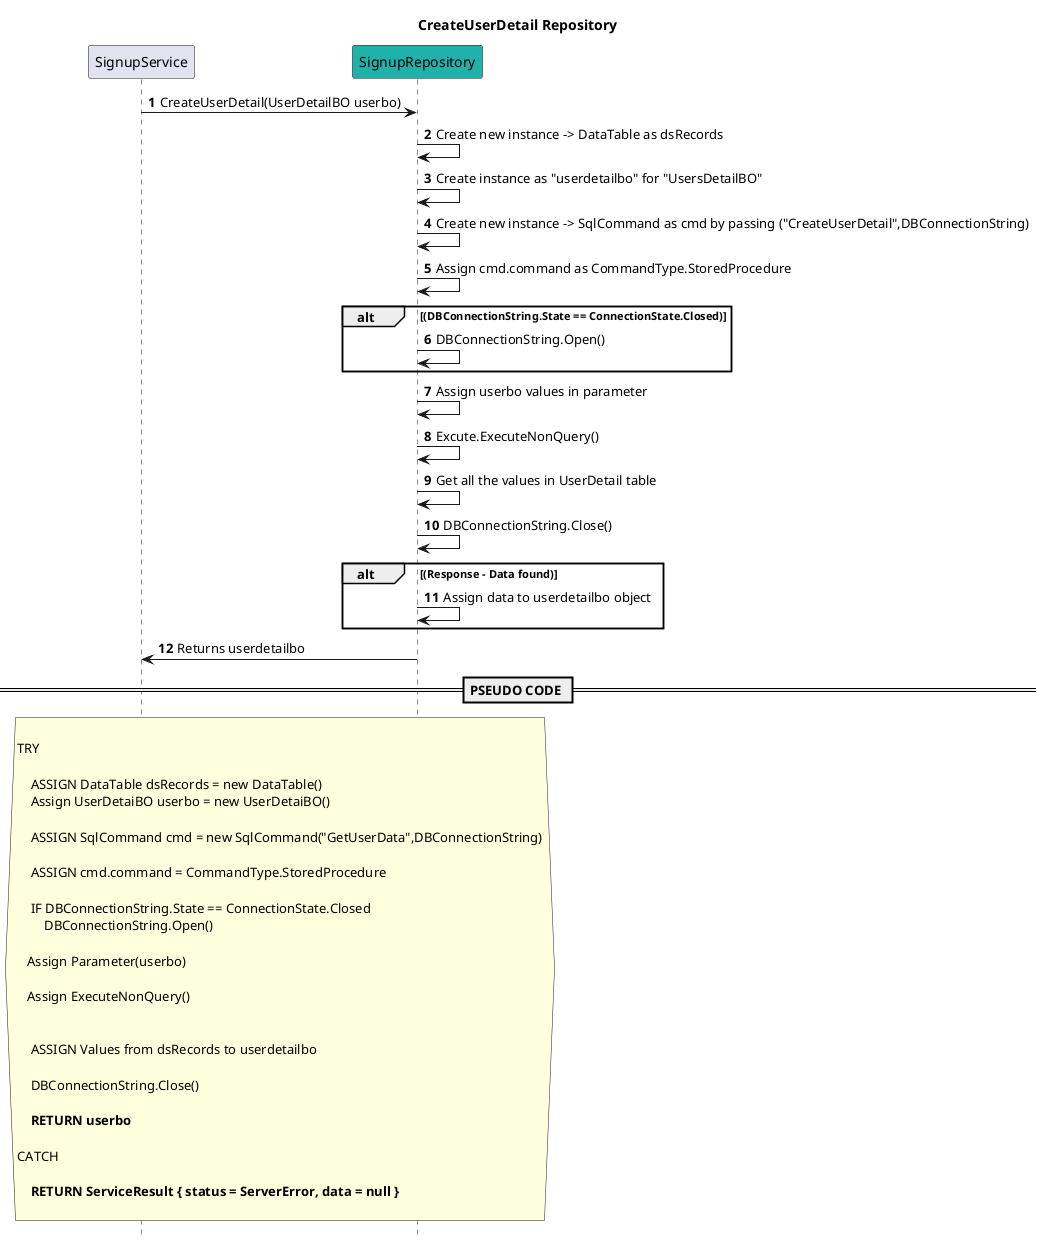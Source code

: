 @startuml

title CreateUserDetail Repository
autonumber
hide footbox

participant SignupService
participant SignupRepository #LightSeaGreen



 SignupService-> SignupRepository : CreateUserDetail(UserDetailBO userbo)

  SignupRepository->  SignupRepository : Create new instance -> DataTable as dsRecords

    SignupRepository-> SignupRepository: Create instance as "userdetailbo" for "UsersDetailBO"

    SignupRepository -> SignupRepository : Create new instance -> SqlCommand as cmd by passing ("CreateUserDetail",DBConnectionString)

    SignupRepository -> SignupRepository : Assign cmd.command as CommandType.StoredProcedure

   
    alt (DBConnectionString.State == ConnectionState.Closed)
        SignupRepository -> SignupRepository : DBConnectionString.Open()
    end

   SignupRepository -> SignupRepository : Assign userbo values in parameter
   SignupRepository -> SignupRepository : Excute.ExecuteNonQuery()


  SignupRepository-> SignupRepository: Get all the values in UserDetail table
    
    SignupRepository -> SignupRepository : DBConnectionString.Close()

alt (Response - Data found)
    SignupRepository-> SignupRepository:  Assign data to userdetailbo object
    
    end


   SignupRepository -> SignupService: Returns userdetailbo


== PSEUDO CODE ==

hnote across

TRY

    ASSIGN DataTable dsRecords = new DataTable()
    Assign UserDetaiBO userbo = new UserDetaiBO()

    ASSIGN SqlCommand cmd = new SqlCommand("GetUserData",DBConnectionString)
    
    ASSIGN cmd.command = CommandType.StoredProcedure
    
    IF DBConnectionString.State == ConnectionState.Closed
        DBConnectionString.Open()

   Assign Parameter(userbo)
   
   Assign ExecuteNonQuery()


    ASSIGN Values from dsRecords to userdetailbo
    
    DBConnectionString.Close()

    **RETURN userbo**

CATCH

    **RETURN ServiceResult { status = ServerError, data = null }**
    
end note

@enduml